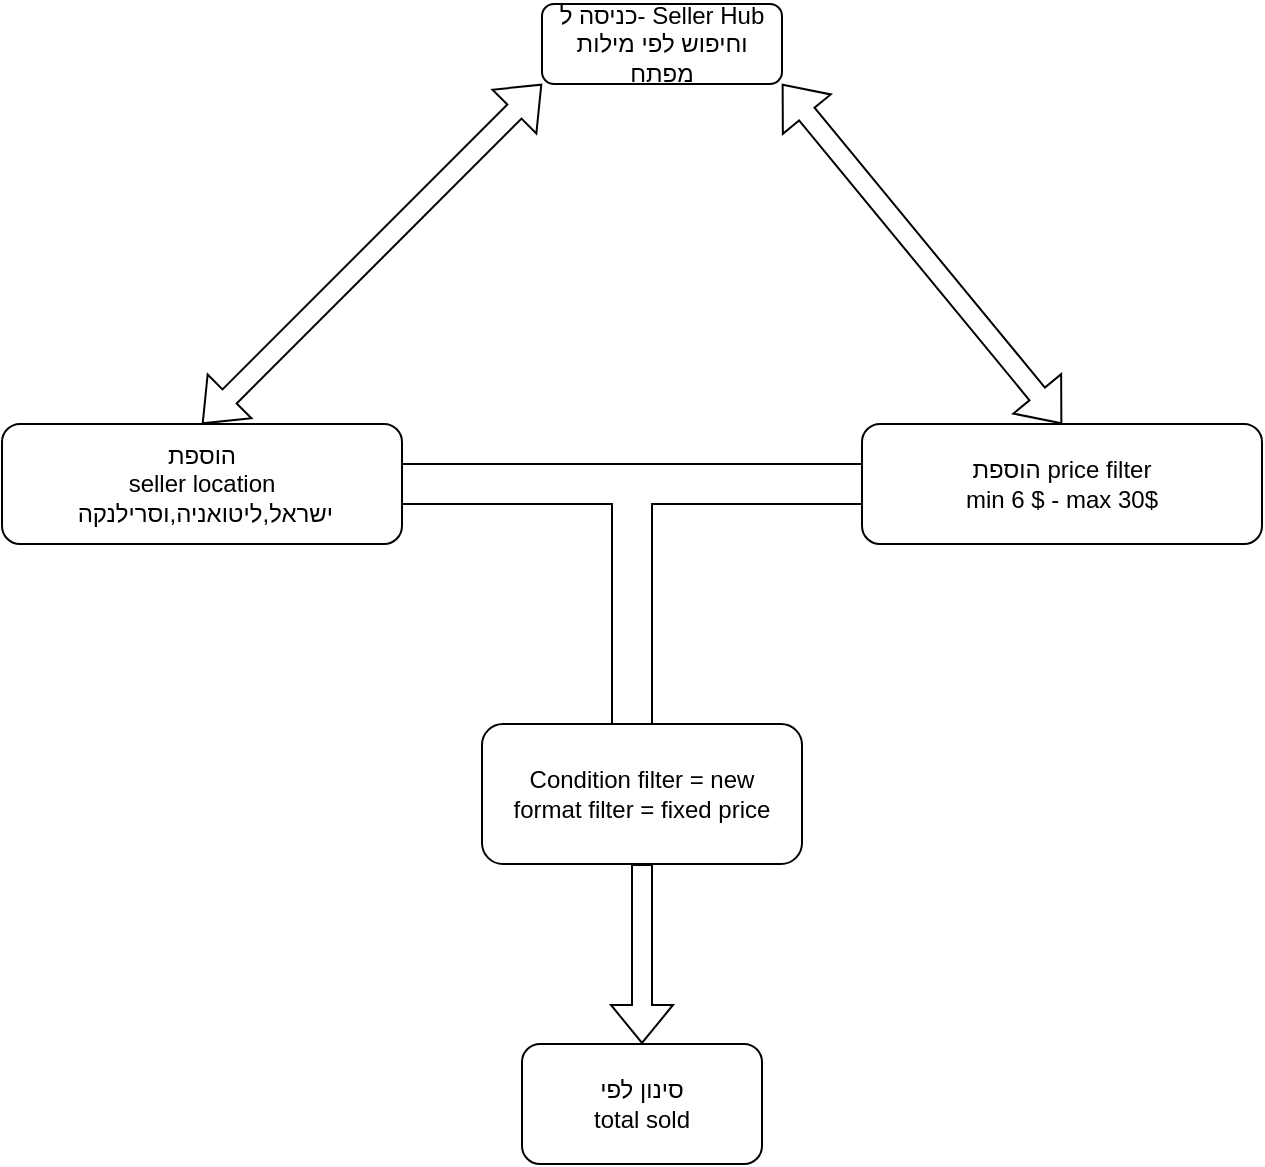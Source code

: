 <mxfile version="24.2.5" type="github">
  <diagram id="C5RBs43oDa-KdzZeNtuy" name="Page-1">
    <mxGraphModel dx="1158" dy="637" grid="1" gridSize="10" guides="1" tooltips="1" connect="1" arrows="1" fold="1" page="1" pageScale="1" pageWidth="827" pageHeight="1169" math="0" shadow="0">
      <root>
        <mxCell id="WIyWlLk6GJQsqaUBKTNV-0" />
        <mxCell id="WIyWlLk6GJQsqaUBKTNV-1" parent="WIyWlLk6GJQsqaUBKTNV-0" />
        <mxCell id="WIyWlLk6GJQsqaUBKTNV-3" value="&lt;div&gt;כניסה ל- Seller Hub &lt;br&gt;&lt;/div&gt;&lt;div&gt;וחיפוש לפי מילות מפתח &lt;br&gt;&lt;/div&gt;" style="rounded=1;whiteSpace=wrap;html=1;fontSize=12;glass=0;strokeWidth=1;shadow=0;" parent="WIyWlLk6GJQsqaUBKTNV-1" vertex="1">
          <mxGeometry x="310" y="80" width="120" height="40" as="geometry" />
        </mxCell>
        <mxCell id="kcQpHO1v04rzPbSwzl4m-0" value="" style="shape=flexArrow;endArrow=classic;startArrow=classic;html=1;rounded=0;entryX=0;entryY=1;entryDx=0;entryDy=0;exitX=0.5;exitY=0;exitDx=0;exitDy=0;" edge="1" parent="WIyWlLk6GJQsqaUBKTNV-1" source="kcQpHO1v04rzPbSwzl4m-5" target="WIyWlLk6GJQsqaUBKTNV-3">
          <mxGeometry width="100" height="100" relative="1" as="geometry">
            <mxPoint x="180" y="257.5" as="sourcePoint" />
            <mxPoint x="310" y="130" as="targetPoint" />
            <Array as="points" />
          </mxGeometry>
        </mxCell>
        <mxCell id="kcQpHO1v04rzPbSwzl4m-5" value="&lt;br&gt;&lt;div&gt;הוספת &lt;br&gt;&lt;/div&gt;&lt;div&gt;seller location&lt;br&gt;&lt;/div&gt;&lt;div&gt;&amp;nbsp;ישראל,ליטואניה,וסרילנקה&lt;br&gt;&lt;/div&gt;&lt;div&gt;&lt;br/&gt;&lt;/div&gt;" style="rounded=1;whiteSpace=wrap;html=1;" vertex="1" parent="WIyWlLk6GJQsqaUBKTNV-1">
          <mxGeometry x="40" y="290" width="200" height="60" as="geometry" />
        </mxCell>
        <mxCell id="kcQpHO1v04rzPbSwzl4m-6" value="&lt;div&gt;הוספת price filter &lt;br&gt;&lt;/div&gt;&lt;div&gt;min 6 $ - max 30$&lt;br&gt;&lt;/div&gt;" style="rounded=1;whiteSpace=wrap;html=1;" vertex="1" parent="WIyWlLk6GJQsqaUBKTNV-1">
          <mxGeometry x="470" y="290" width="200" height="60" as="geometry" />
        </mxCell>
        <mxCell id="kcQpHO1v04rzPbSwzl4m-7" value="" style="shape=flexArrow;endArrow=classic;startArrow=classic;html=1;rounded=0;entryX=0.5;entryY=0;entryDx=0;entryDy=0;exitX=1;exitY=1;exitDx=0;exitDy=0;" edge="1" parent="WIyWlLk6GJQsqaUBKTNV-1" source="WIyWlLk6GJQsqaUBKTNV-3" target="kcQpHO1v04rzPbSwzl4m-6">
          <mxGeometry width="100" height="100" relative="1" as="geometry">
            <mxPoint x="320" y="360" as="sourcePoint" />
            <mxPoint x="420" y="260" as="targetPoint" />
          </mxGeometry>
        </mxCell>
        <mxCell id="kcQpHO1v04rzPbSwzl4m-8" value="" style="shape=tee;whiteSpace=wrap;html=1;" vertex="1" parent="WIyWlLk6GJQsqaUBKTNV-1">
          <mxGeometry x="240" y="310" width="230" height="130" as="geometry" />
        </mxCell>
        <mxCell id="kcQpHO1v04rzPbSwzl4m-9" value="&lt;div&gt;Condition filter = new&lt;/div&gt;&lt;div&gt;format filter = fixed price&lt;br&gt;&lt;/div&gt;" style="rounded=1;whiteSpace=wrap;html=1;" vertex="1" parent="WIyWlLk6GJQsqaUBKTNV-1">
          <mxGeometry x="280" y="440" width="160" height="70" as="geometry" />
        </mxCell>
        <mxCell id="kcQpHO1v04rzPbSwzl4m-10" value="" style="shape=flexArrow;endArrow=classic;html=1;rounded=0;exitX=0.5;exitY=1;exitDx=0;exitDy=0;" edge="1" parent="WIyWlLk6GJQsqaUBKTNV-1" source="kcQpHO1v04rzPbSwzl4m-9" target="kcQpHO1v04rzPbSwzl4m-11">
          <mxGeometry width="50" height="50" relative="1" as="geometry">
            <mxPoint x="350" y="640" as="sourcePoint" />
            <mxPoint x="400" y="590" as="targetPoint" />
          </mxGeometry>
        </mxCell>
        <mxCell id="kcQpHO1v04rzPbSwzl4m-11" value="&lt;div&gt;סינון לפי&lt;/div&gt;&lt;div&gt;total sold&lt;br&gt;&lt;/div&gt;" style="rounded=1;whiteSpace=wrap;html=1;" vertex="1" parent="WIyWlLk6GJQsqaUBKTNV-1">
          <mxGeometry x="300" y="600" width="120" height="60" as="geometry" />
        </mxCell>
      </root>
    </mxGraphModel>
  </diagram>
</mxfile>
